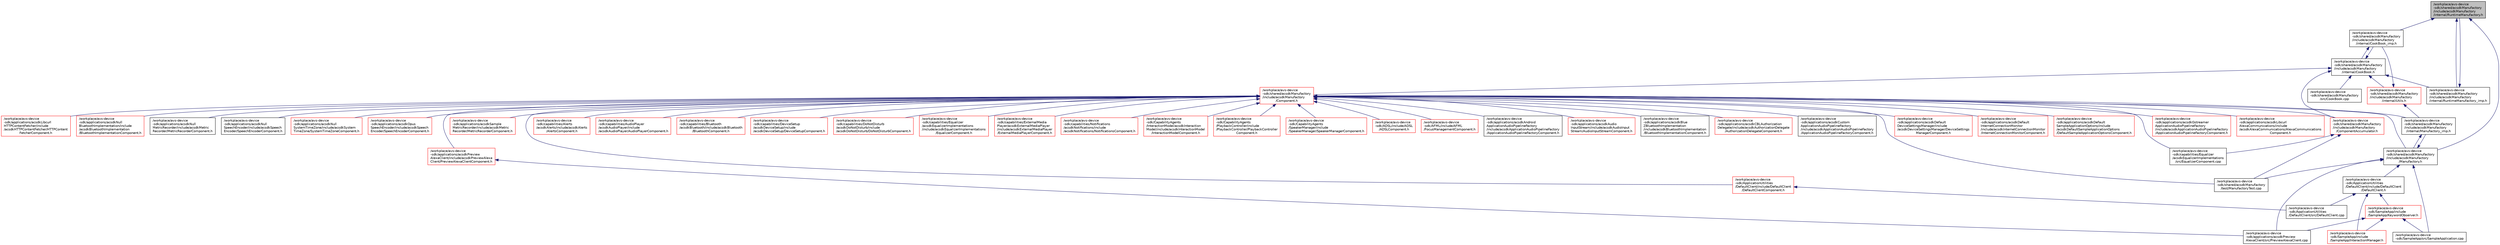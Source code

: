 digraph "/workplace/avs-device-sdk/shared/acsdkManufactory/include/acsdkManufactory/internal/RuntimeManufactory.h"
{
  edge [fontname="Helvetica",fontsize="10",labelfontname="Helvetica",labelfontsize="10"];
  node [fontname="Helvetica",fontsize="10",shape=record];
  Node48 [label="/workplace/avs-device\l-sdk/shared/acsdkManufactory\l/include/acsdkManufactory\l/internal/RuntimeManufactory.h",height=0.2,width=0.4,color="black", fillcolor="grey75", style="filled", fontcolor="black"];
  Node48 -> Node49 [dir="back",color="midnightblue",fontsize="10",style="solid",fontname="Helvetica"];
  Node49 [label="/workplace/avs-device\l-sdk/shared/acsdkManufactory\l/include/acsdkManufactory\l/internal/CookBook_imp.h",height=0.2,width=0.4,color="black", fillcolor="white", style="filled",URL="$_cook_book__imp_8h.html"];
  Node49 -> Node50 [dir="back",color="midnightblue",fontsize="10",style="solid",fontname="Helvetica"];
  Node50 [label="/workplace/avs-device\l-sdk/shared/acsdkManufactory\l/include/acsdkManufactory\l/internal/CookBook.h",height=0.2,width=0.4,color="black", fillcolor="white", style="filled",URL="$_cook_book_8h.html"];
  Node50 -> Node51 [dir="back",color="midnightblue",fontsize="10",style="solid",fontname="Helvetica"];
  Node51 [label="/workplace/avs-device\l-sdk/shared/acsdkManufactory\l/include/acsdkManufactory\l/Component.h",height=0.2,width=0.4,color="red", fillcolor="white", style="filled",URL="$_component_8h.html"];
  Node51 -> Node52 [dir="back",color="midnightblue",fontsize="10",style="solid",fontname="Helvetica"];
  Node52 [label="/workplace/avs-device\l-sdk/ADSL/include/ADSL\l/ADSLComponent.h",height=0.2,width=0.4,color="red", fillcolor="white", style="filled",URL="$_a_d_s_l_component_8h.html"];
  Node51 -> Node56 [dir="back",color="midnightblue",fontsize="10",style="solid",fontname="Helvetica"];
  Node56 [label="/workplace/avs-device\l-sdk/AFML/include/AFML\l/FocusManagementComponent.h",height=0.2,width=0.4,color="red", fillcolor="white", style="filled",URL="$_focus_management_component_8h.html"];
  Node51 -> Node58 [dir="back",color="midnightblue",fontsize="10",style="solid",fontname="Helvetica"];
  Node58 [label="/workplace/avs-device\l-sdk/applications/acsdkAndroid\lApplicationAudioPipelineFactory\l/include/acsdkApplicationAudioPipelineFactory\l/ApplicationAudioPipelineFactoryComponent.h",height=0.2,width=0.4,color="black", fillcolor="white", style="filled",URL="$acsdk_android_application_audio_pipeline_factory_2include_2acsdk_application_audio_pipeline_fact952244caba7ee8985a8bdd12c0ca49b0.html"];
  Node51 -> Node59 [dir="back",color="midnightblue",fontsize="10",style="solid",fontname="Helvetica"];
  Node59 [label="/workplace/avs-device\l-sdk/applications/acsdkAudio\lInputStream/include/acsdkAudioInput\lStream/AudioInputStreamComponent.h",height=0.2,width=0.4,color="red", fillcolor="white", style="filled",URL="$_audio_input_stream_component_8h.html"];
  Node51 -> Node62 [dir="back",color="midnightblue",fontsize="10",style="solid",fontname="Helvetica"];
  Node62 [label="/workplace/avs-device\l-sdk/applications/acsdkBlue\lZBluetoothImplementation\l/include/acsdkBluetoothImplementation\l/BluetoothImplementationComponent.h",height=0.2,width=0.4,color="black", fillcolor="white", style="filled",URL="$acsdk_blue_z_bluetooth_implementation_2include_2acsdk_bluetooth_implementation_2_bluetooth_implementation_component_8h.html"];
  Node51 -> Node63 [dir="back",color="midnightblue",fontsize="10",style="solid",fontname="Helvetica"];
  Node63 [label="/workplace/avs-device\l-sdk/applications/acsdkCBLAuthorization\lDelegate/include/acsdkAuthorizationDelegate\l/AuthorizationDelegateComponent.h",height=0.2,width=0.4,color="red", fillcolor="white", style="filled",URL="$_authorization_delegate_component_8h.html"];
  Node51 -> Node65 [dir="back",color="midnightblue",fontsize="10",style="solid",fontname="Helvetica"];
  Node65 [label="/workplace/avs-device\l-sdk/applications/acsdkCustom\lApplicationAudioPipelineFactory\l/include/acsdkApplicationAudioPipelineFactory\l/ApplicationAudioPipelineFactoryComponent.h",height=0.2,width=0.4,color="black", fillcolor="white", style="filled",URL="$acsdk_custom_application_audio_pipeline_factory_2include_2acsdk_application_audio_pipeline_facto8c9309582bcbe9bd6b3881aa1a5e4e02.html"];
  Node51 -> Node66 [dir="back",color="midnightblue",fontsize="10",style="solid",fontname="Helvetica"];
  Node66 [label="/workplace/avs-device\l-sdk/applications/acsdkDefault\lDeviceSettingsManager/include\l/acsdkDeviceSettingsManager/DeviceSettings\lManagerComponent.h",height=0.2,width=0.4,color="red", fillcolor="white", style="filled",URL="$_device_settings_manager_component_8h.html"];
  Node51 -> Node68 [dir="back",color="midnightblue",fontsize="10",style="solid",fontname="Helvetica"];
  Node68 [label="/workplace/avs-device\l-sdk/applications/acsdkDefault\lInternetConnectionMonitor\l/include/acsdkInternetConnectionMonitor\l/InternetConnectionMonitorComponent.h",height=0.2,width=0.4,color="red", fillcolor="white", style="filled",URL="$_internet_connection_monitor_component_8h.html"];
  Node51 -> Node70 [dir="back",color="midnightblue",fontsize="10",style="solid",fontname="Helvetica"];
  Node70 [label="/workplace/avs-device\l-sdk/applications/acsdkDefault\lSampleApplicationOptions/include\l/acsdkDefaultSampleApplicationOptions\l/DefaultSampleApplicationOptionsComponent.h",height=0.2,width=0.4,color="red", fillcolor="white", style="filled",URL="$_default_sample_application_options_component_8h.html"];
  Node51 -> Node73 [dir="back",color="midnightblue",fontsize="10",style="solid",fontname="Helvetica"];
  Node73 [label="/workplace/avs-device\l-sdk/applications/acsdkGstreamer\lApplicationAudioPipelineFactory\l/include/acsdkApplicationAudioPipelineFactory\l/ApplicationAudioPipelineFactoryComponent.h",height=0.2,width=0.4,color="red", fillcolor="white", style="filled",URL="$acsdk_gstreamer_application_audio_pipeline_factory_2include_2acsdk_application_audio_pipeline_fa57fe12eb11b773ba1c54aba24163473a.html"];
  Node51 -> Node77 [dir="back",color="midnightblue",fontsize="10",style="solid",fontname="Helvetica"];
  Node77 [label="/workplace/avs-device\l-sdk/applications/acsdkLibcurl\lAlexaCommunications/include\l/acsdkAlexaCommunications/AlexaCommunications\lComponent.h",height=0.2,width=0.4,color="red", fillcolor="white", style="filled",URL="$_alexa_communications_component_8h.html"];
  Node51 -> Node79 [dir="back",color="midnightblue",fontsize="10",style="solid",fontname="Helvetica"];
  Node79 [label="/workplace/avs-device\l-sdk/applications/acsdkLibcurl\lHTTPContentFetcher/include\l/acsdkHTTPContentFetcher/HTTPContent\lFetcherComponent.h",height=0.2,width=0.4,color="red", fillcolor="white", style="filled",URL="$_h_t_t_p_content_fetcher_component_8h.html"];
  Node51 -> Node81 [dir="back",color="midnightblue",fontsize="10",style="solid",fontname="Helvetica"];
  Node81 [label="/workplace/avs-device\l-sdk/applications/acsdkNull\lBluetoothImplementation/include\l/acsdkBluetoothImplementation\l/BluetoothImplementationComponent.h",height=0.2,width=0.4,color="red", fillcolor="white", style="filled",URL="$acsdk_null_bluetooth_implementation_2include_2acsdk_bluetooth_implementation_2_bluetooth_implementation_component_8h.html"];
  Node51 -> Node84 [dir="back",color="midnightblue",fontsize="10",style="solid",fontname="Helvetica"];
  Node84 [label="/workplace/avs-device\l-sdk/applications/acsdkNull\lMetricRecorder/include/acsdkMetric\lRecorder/MetricRecorderComponent.h",height=0.2,width=0.4,color="black", fillcolor="white", style="filled",URL="$acsdk_null_metric_recorder_2include_2acsdk_metric_recorder_2_metric_recorder_component_8h.html"];
  Node51 -> Node85 [dir="back",color="midnightblue",fontsize="10",style="solid",fontname="Helvetica"];
  Node85 [label="/workplace/avs-device\l-sdk/applications/acsdkNull\lSpeechEncoder/include/acsdkSpeech\lEncoder/SpeechEncoderComponent.h",height=0.2,width=0.4,color="black", fillcolor="white", style="filled",URL="$acsdk_null_speech_encoder_2include_2acsdk_speech_encoder_2_speech_encoder_component_8h.html"];
  Node51 -> Node86 [dir="back",color="midnightblue",fontsize="10",style="solid",fontname="Helvetica"];
  Node86 [label="/workplace/avs-device\l-sdk/applications/acsdkNull\lSystemTimeZone/include/acsdkSystem\lTimeZone/SystemTimeZoneComponent.h",height=0.2,width=0.4,color="red", fillcolor="white", style="filled",URL="$_system_time_zone_component_8h.html"];
  Node51 -> Node88 [dir="back",color="midnightblue",fontsize="10",style="solid",fontname="Helvetica"];
  Node88 [label="/workplace/avs-device\l-sdk/applications/acsdkOpus\lSpeechEncoder/include/acsdkSpeech\lEncoder/SpeechEncoderComponent.h",height=0.2,width=0.4,color="red", fillcolor="white", style="filled",URL="$acsdk_opus_speech_encoder_2include_2acsdk_speech_encoder_2_speech_encoder_component_8h.html"];
  Node51 -> Node91 [dir="back",color="midnightblue",fontsize="10",style="solid",fontname="Helvetica"];
  Node91 [label="/workplace/avs-device\l-sdk/applications/acsdkPreview\lAlexaClient/include/acsdkPreviewAlexa\lClient/PreviewAlexaClientComponent.h",height=0.2,width=0.4,color="red", fillcolor="white", style="filled",URL="$_preview_alexa_client_component_8h.html"];
  Node91 -> Node92 [dir="back",color="midnightblue",fontsize="10",style="solid",fontname="Helvetica"];
  Node92 [label="/workplace/avs-device\l-sdk/applications/acsdkPreview\lAlexaClient/src/PreviewAlexaClient.cpp",height=0.2,width=0.4,color="black", fillcolor="white", style="filled",URL="$_preview_alexa_client_8cpp.html"];
  Node51 -> Node93 [dir="back",color="midnightblue",fontsize="10",style="solid",fontname="Helvetica"];
  Node93 [label="/workplace/avs-device\l-sdk/applications/acsdkSample\lMetricRecorder/include/acsdkMetric\lRecorder/MetricRecorderComponent.h",height=0.2,width=0.4,color="red", fillcolor="white", style="filled",URL="$acsdk_sample_metric_recorder_2include_2acsdk_metric_recorder_2_metric_recorder_component_8h.html"];
  Node51 -> Node96 [dir="back",color="midnightblue",fontsize="10",style="solid",fontname="Helvetica"];
  Node96 [label="/workplace/avs-device\l-sdk/ApplicationUtilities\l/DefaultClient/include/DefaultClient\l/DefaultClientComponent.h",height=0.2,width=0.4,color="red", fillcolor="white", style="filled",URL="$_default_client_component_8h.html"];
  Node96 -> Node97 [dir="back",color="midnightblue",fontsize="10",style="solid",fontname="Helvetica"];
  Node97 [label="/workplace/avs-device\l-sdk/ApplicationUtilities\l/DefaultClient/src/DefaultClient.cpp",height=0.2,width=0.4,color="black", fillcolor="white", style="filled",URL="$_default_client_8cpp.html"];
  Node51 -> Node98 [dir="back",color="midnightblue",fontsize="10",style="solid",fontname="Helvetica"];
  Node98 [label="/workplace/avs-device\l-sdk/capabilities/Alerts\l/acsdkAlerts/include/acsdkAlerts\l/AlertsComponent.h",height=0.2,width=0.4,color="red", fillcolor="white", style="filled",URL="$_alerts_component_8h.html"];
  Node51 -> Node100 [dir="back",color="midnightblue",fontsize="10",style="solid",fontname="Helvetica"];
  Node100 [label="/workplace/avs-device\l-sdk/capabilities/AudioPlayer\l/acsdkAudioPlayer/include\l/acsdkAudioPlayer/AudioPlayerComponent.h",height=0.2,width=0.4,color="red", fillcolor="white", style="filled",URL="$_audio_player_component_8h.html"];
  Node51 -> Node102 [dir="back",color="midnightblue",fontsize="10",style="solid",fontname="Helvetica"];
  Node102 [label="/workplace/avs-device\l-sdk/capabilities/Bluetooth\l/acsdkBluetooth/include/acsdkBluetooth\l/BluetoothComponent.h",height=0.2,width=0.4,color="red", fillcolor="white", style="filled",URL="$_bluetooth_component_8h.html"];
  Node51 -> Node104 [dir="back",color="midnightblue",fontsize="10",style="solid",fontname="Helvetica"];
  Node104 [label="/workplace/avs-device\l-sdk/capabilities/DeviceSetup\l/acsdkDeviceSetup/include\l/acsdkDeviceSetup/DeviceSetupComponent.h",height=0.2,width=0.4,color="red", fillcolor="white", style="filled",URL="$_device_setup_component_8h.html"];
  Node51 -> Node106 [dir="back",color="midnightblue",fontsize="10",style="solid",fontname="Helvetica"];
  Node106 [label="/workplace/avs-device\l-sdk/capabilities/DoNotDisturb\l/acsdkDoNotDisturb/include\l/acsdkDoNotDisturb/DoNotDisturbComponent.h",height=0.2,width=0.4,color="red", fillcolor="white", style="filled",URL="$_do_not_disturb_component_8h.html"];
  Node51 -> Node108 [dir="back",color="midnightblue",fontsize="10",style="solid",fontname="Helvetica"];
  Node108 [label="/workplace/avs-device\l-sdk/capabilities/Equalizer\l/acsdkEqualizerImplementations\l/include/acsdkEqualizerImplementations\l/EqualizerComponent.h",height=0.2,width=0.4,color="red", fillcolor="white", style="filled",URL="$_equalizer_component_8h.html"];
  Node51 -> Node109 [dir="back",color="midnightblue",fontsize="10",style="solid",fontname="Helvetica"];
  Node109 [label="/workplace/avs-device\l-sdk/capabilities/Equalizer\l/acsdkEqualizerImplementations\l/src/EqualizerComponent.cpp",height=0.2,width=0.4,color="black", fillcolor="white", style="filled",URL="$_equalizer_component_8cpp.html"];
  Node51 -> Node110 [dir="back",color="midnightblue",fontsize="10",style="solid",fontname="Helvetica"];
  Node110 [label="/workplace/avs-device\l-sdk/capabilities/ExternalMedia\lPlayer/acsdkExternalMediaPlayer\l/include/acsdkExternalMediaPlayer\l/ExternalMediaPlayerComponent.h",height=0.2,width=0.4,color="red", fillcolor="white", style="filled",URL="$_external_media_player_component_8h.html"];
  Node51 -> Node112 [dir="back",color="midnightblue",fontsize="10",style="solid",fontname="Helvetica"];
  Node112 [label="/workplace/avs-device\l-sdk/capabilities/Notifications\l/acsdkNotifications/include\l/acsdkNotifications/NotificationsComponent.h",height=0.2,width=0.4,color="red", fillcolor="white", style="filled",URL="$_notifications_component_8h.html"];
  Node51 -> Node114 [dir="back",color="midnightblue",fontsize="10",style="solid",fontname="Helvetica"];
  Node114 [label="/workplace/avs-device\l-sdk/CapabilityAgents\l/InteractionModel/acsdkInteraction\lModel/include/acsdkInteractionModel\l/InteractionModelComponent.h",height=0.2,width=0.4,color="red", fillcolor="white", style="filled",URL="$_interaction_model_component_8h.html"];
  Node51 -> Node116 [dir="back",color="midnightblue",fontsize="10",style="solid",fontname="Helvetica"];
  Node116 [label="/workplace/avs-device\l-sdk/CapabilityAgents\l/PlaybackController/include\l/PlaybackController/PlaybackController\lComponent.h",height=0.2,width=0.4,color="red", fillcolor="white", style="filled",URL="$_playback_controller_component_8h.html"];
  Node51 -> Node118 [dir="back",color="midnightblue",fontsize="10",style="solid",fontname="Helvetica"];
  Node118 [label="/workplace/avs-device\l-sdk/CapabilityAgents\l/SpeakerManager/include\l/SpeakerManager/SpeakerManagerComponent.h",height=0.2,width=0.4,color="red", fillcolor="white", style="filled",URL="$_speaker_manager_component_8h.html"];
  Node51 -> Node129 [dir="back",color="midnightblue",fontsize="10",style="solid",fontname="Helvetica"];
  Node129 [label="/workplace/avs-device\l-sdk/shared/acsdkManufactory\l/include/acsdkManufactory\l/ComponentAccumulator.h",height=0.2,width=0.4,color="red", fillcolor="white", style="filled",URL="$_component_accumulator_8h.html"];
  Node129 -> Node109 [dir="back",color="midnightblue",fontsize="10",style="solid",fontname="Helvetica"];
  Node129 -> Node131 [dir="back",color="midnightblue",fontsize="10",style="solid",fontname="Helvetica"];
  Node131 [label="/workplace/avs-device\l-sdk/shared/acsdkManufactory\l/test/ManufactoryTest.cpp",height=0.2,width=0.4,color="black", fillcolor="white", style="filled",URL="$_manufactory_test_8cpp.html"];
  Node51 -> Node134 [dir="back",color="midnightblue",fontsize="10",style="solid",fontname="Helvetica"];
  Node134 [label="/workplace/avs-device\l-sdk/shared/acsdkManufactory\l/include/acsdkManufactory\l/internal/Manufactory_imp.h",height=0.2,width=0.4,color="black", fillcolor="white", style="filled",URL="$_manufactory__imp_8h.html"];
  Node134 -> Node135 [dir="back",color="midnightblue",fontsize="10",style="solid",fontname="Helvetica"];
  Node135 [label="/workplace/avs-device\l-sdk/shared/acsdkManufactory\l/include/acsdkManufactory\l/Manufactory.h",height=0.2,width=0.4,color="black", fillcolor="white", style="filled",URL="$_manufactory_8h.html"];
  Node135 -> Node92 [dir="back",color="midnightblue",fontsize="10",style="solid",fontname="Helvetica"];
  Node135 -> Node136 [dir="back",color="midnightblue",fontsize="10",style="solid",fontname="Helvetica"];
  Node136 [label="/workplace/avs-device\l-sdk/ApplicationUtilities\l/DefaultClient/include/DefaultClient\l/DefaultClient.h",height=0.2,width=0.4,color="black", fillcolor="white", style="filled",URL="$_default_client_8h.html"];
  Node136 -> Node97 [dir="back",color="midnightblue",fontsize="10",style="solid",fontname="Helvetica"];
  Node136 -> Node137 [dir="back",color="midnightblue",fontsize="10",style="solid",fontname="Helvetica"];
  Node137 [label="/workplace/avs-device\l-sdk/SampleApp/include\l/SampleApp/InteractionManager.h",height=0.2,width=0.4,color="red", fillcolor="white", style="filled",URL="$_interaction_manager_8h.html"];
  Node136 -> Node145 [dir="back",color="midnightblue",fontsize="10",style="solid",fontname="Helvetica"];
  Node145 [label="/workplace/avs-device\l-sdk/SampleApp/include\l/SampleApp/KeywordObserver.h",height=0.2,width=0.4,color="red", fillcolor="white", style="filled",URL="$_keyword_observer_8h.html"];
  Node145 -> Node92 [dir="back",color="midnightblue",fontsize="10",style="solid",fontname="Helvetica"];
  Node145 -> Node137 [dir="back",color="midnightblue",fontsize="10",style="solid",fontname="Helvetica"];
  Node145 -> Node128 [dir="back",color="midnightblue",fontsize="10",style="solid",fontname="Helvetica"];
  Node128 [label="/workplace/avs-device\l-sdk/SampleApp/src/SampleApplication.cpp",height=0.2,width=0.4,color="black", fillcolor="white", style="filled",URL="$_sample_application_8cpp.html"];
  Node135 -> Node128 [dir="back",color="midnightblue",fontsize="10",style="solid",fontname="Helvetica"];
  Node135 -> Node134 [dir="back",color="midnightblue",fontsize="10",style="solid",fontname="Helvetica"];
  Node135 -> Node131 [dir="back",color="midnightblue",fontsize="10",style="solid",fontname="Helvetica"];
  Node51 -> Node135 [dir="back",color="midnightblue",fontsize="10",style="solid",fontname="Helvetica"];
  Node51 -> Node131 [dir="back",color="midnightblue",fontsize="10",style="solid",fontname="Helvetica"];
  Node50 -> Node129 [dir="back",color="midnightblue",fontsize="10",style="solid",fontname="Helvetica"];
  Node50 -> Node49 [dir="back",color="midnightblue",fontsize="10",style="solid",fontname="Helvetica"];
  Node50 -> Node148 [dir="back",color="midnightblue",fontsize="10",style="solid",fontname="Helvetica"];
  Node148 [label="/workplace/avs-device\l-sdk/shared/acsdkManufactory\l/include/acsdkManufactory\l/internal/RuntimeManufactory_imp.h",height=0.2,width=0.4,color="black", fillcolor="white", style="filled",URL="$_runtime_manufactory__imp_8h.html"];
  Node148 -> Node48 [dir="back",color="midnightblue",fontsize="10",style="solid",fontname="Helvetica"];
  Node50 -> Node149 [dir="back",color="midnightblue",fontsize="10",style="solid",fontname="Helvetica"];
  Node149 [label="/workplace/avs-device\l-sdk/shared/acsdkManufactory\l/include/acsdkManufactory\l/internal/Utils.h",height=0.2,width=0.4,color="red", fillcolor="white", style="filled",URL="$_utils_8h.html"];
  Node149 -> Node49 [dir="back",color="midnightblue",fontsize="10",style="solid",fontname="Helvetica"];
  Node149 -> Node134 [dir="back",color="midnightblue",fontsize="10",style="solid",fontname="Helvetica"];
  Node50 -> Node151 [dir="back",color="midnightblue",fontsize="10",style="solid",fontname="Helvetica"];
  Node151 [label="/workplace/avs-device\l-sdk/shared/acsdkManufactory\l/src/CookBook.cpp",height=0.2,width=0.4,color="black", fillcolor="white", style="filled",URL="$_cook_book_8cpp.html"];
  Node48 -> Node148 [dir="back",color="midnightblue",fontsize="10",style="solid",fontname="Helvetica"];
  Node48 -> Node135 [dir="back",color="midnightblue",fontsize="10",style="solid",fontname="Helvetica"];
}
